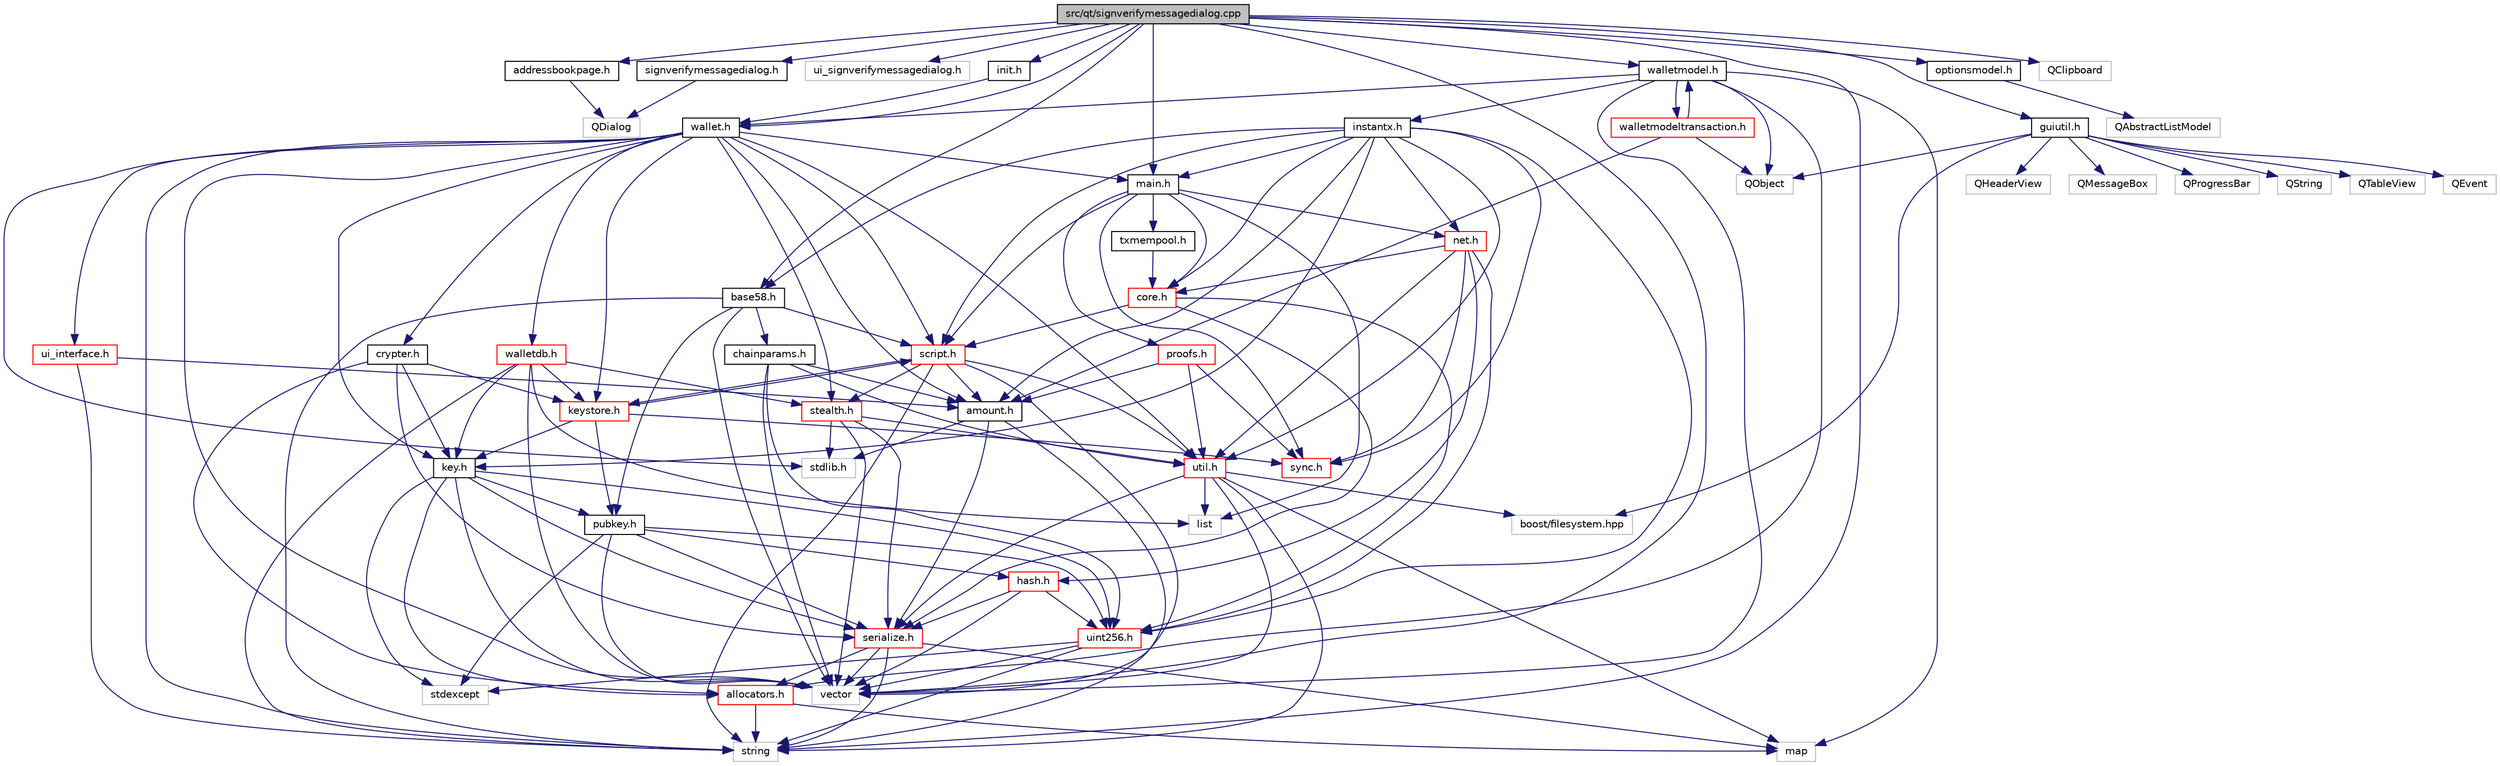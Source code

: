 digraph "src/qt/signverifymessagedialog.cpp"
{
  edge [fontname="Helvetica",fontsize="10",labelfontname="Helvetica",labelfontsize="10"];
  node [fontname="Helvetica",fontsize="10",shape=record];
  Node0 [label="src/qt/signverifymessagedialog.cpp",height=0.2,width=0.4,color="black", fillcolor="grey75", style="filled", fontcolor="black"];
  Node0 -> Node1 [color="midnightblue",fontsize="10",style="solid",fontname="Helvetica"];
  Node1 [label="signverifymessagedialog.h",height=0.2,width=0.4,color="black", fillcolor="white", style="filled",URL="$signverifymessagedialog_8h.html"];
  Node1 -> Node2 [color="midnightblue",fontsize="10",style="solid",fontname="Helvetica"];
  Node2 [label="QDialog",height=0.2,width=0.4,color="grey75", fillcolor="white", style="filled"];
  Node0 -> Node3 [color="midnightblue",fontsize="10",style="solid",fontname="Helvetica"];
  Node3 [label="ui_signverifymessagedialog.h",height=0.2,width=0.4,color="grey75", fillcolor="white", style="filled"];
  Node0 -> Node4 [color="midnightblue",fontsize="10",style="solid",fontname="Helvetica"];
  Node4 [label="addressbookpage.h",height=0.2,width=0.4,color="black", fillcolor="white", style="filled",URL="$addressbookpage_8h.html"];
  Node4 -> Node2 [color="midnightblue",fontsize="10",style="solid",fontname="Helvetica"];
  Node0 -> Node5 [color="midnightblue",fontsize="10",style="solid",fontname="Helvetica"];
  Node5 [label="base58.h",height=0.2,width=0.4,color="black", fillcolor="white", style="filled",URL="$base58_8h.html"];
  Node5 -> Node6 [color="midnightblue",fontsize="10",style="solid",fontname="Helvetica"];
  Node6 [label="chainparams.h",height=0.2,width=0.4,color="black", fillcolor="white", style="filled",URL="$chainparams_8h.html"];
  Node6 -> Node7 [color="midnightblue",fontsize="10",style="solid",fontname="Helvetica"];
  Node7 [label="uint256.h",height=0.2,width=0.4,color="red", fillcolor="white", style="filled",URL="$uint256_8h.html"];
  Node7 -> Node10 [color="midnightblue",fontsize="10",style="solid",fontname="Helvetica"];
  Node10 [label="stdexcept",height=0.2,width=0.4,color="grey75", fillcolor="white", style="filled"];
  Node7 -> Node12 [color="midnightblue",fontsize="10",style="solid",fontname="Helvetica"];
  Node12 [label="string",height=0.2,width=0.4,color="grey75", fillcolor="white", style="filled"];
  Node7 -> Node13 [color="midnightblue",fontsize="10",style="solid",fontname="Helvetica"];
  Node13 [label="vector",height=0.2,width=0.4,color="grey75", fillcolor="white", style="filled"];
  Node6 -> Node14 [color="midnightblue",fontsize="10",style="solid",fontname="Helvetica"];
  Node14 [label="util.h",height=0.2,width=0.4,color="red", fillcolor="white", style="filled",URL="$util_8h.html"];
  Node14 -> Node18 [color="midnightblue",fontsize="10",style="solid",fontname="Helvetica"];
  Node18 [label="serialize.h",height=0.2,width=0.4,color="red", fillcolor="white", style="filled",URL="$serialize_8h.html"];
  Node18 -> Node12 [color="midnightblue",fontsize="10",style="solid",fontname="Helvetica"];
  Node18 -> Node13 [color="midnightblue",fontsize="10",style="solid",fontname="Helvetica"];
  Node18 -> Node19 [color="midnightblue",fontsize="10",style="solid",fontname="Helvetica"];
  Node19 [label="map",height=0.2,width=0.4,color="grey75", fillcolor="white", style="filled"];
  Node18 -> Node26 [color="midnightblue",fontsize="10",style="solid",fontname="Helvetica"];
  Node26 [label="allocators.h",height=0.2,width=0.4,color="red", fillcolor="white", style="filled",URL="$allocators_8h.html"];
  Node26 -> Node19 [color="midnightblue",fontsize="10",style="solid",fontname="Helvetica"];
  Node26 -> Node12 [color="midnightblue",fontsize="10",style="solid",fontname="Helvetica"];
  Node14 -> Node19 [color="midnightblue",fontsize="10",style="solid",fontname="Helvetica"];
  Node14 -> Node37 [color="midnightblue",fontsize="10",style="solid",fontname="Helvetica"];
  Node37 [label="list",height=0.2,width=0.4,color="grey75", fillcolor="white", style="filled"];
  Node14 -> Node13 [color="midnightblue",fontsize="10",style="solid",fontname="Helvetica"];
  Node14 -> Node12 [color="midnightblue",fontsize="10",style="solid",fontname="Helvetica"];
  Node14 -> Node40 [color="midnightblue",fontsize="10",style="solid",fontname="Helvetica"];
  Node40 [label="boost/filesystem.hpp",height=0.2,width=0.4,color="grey75", fillcolor="white", style="filled"];
  Node6 -> Node50 [color="midnightblue",fontsize="10",style="solid",fontname="Helvetica"];
  Node50 [label="amount.h",height=0.2,width=0.4,color="black", fillcolor="white", style="filled",URL="$amount_8h.html"];
  Node50 -> Node18 [color="midnightblue",fontsize="10",style="solid",fontname="Helvetica"];
  Node50 -> Node28 [color="midnightblue",fontsize="10",style="solid",fontname="Helvetica"];
  Node28 [label="stdlib.h",height=0.2,width=0.4,color="grey75", fillcolor="white", style="filled"];
  Node50 -> Node12 [color="midnightblue",fontsize="10",style="solid",fontname="Helvetica"];
  Node6 -> Node13 [color="midnightblue",fontsize="10",style="solid",fontname="Helvetica"];
  Node5 -> Node51 [color="midnightblue",fontsize="10",style="solid",fontname="Helvetica"];
  Node51 [label="pubkey.h",height=0.2,width=0.4,color="black", fillcolor="white", style="filled",URL="$pubkey_8h.html"];
  Node51 -> Node52 [color="midnightblue",fontsize="10",style="solid",fontname="Helvetica"];
  Node52 [label="hash.h",height=0.2,width=0.4,color="red", fillcolor="white", style="filled",URL="$hash_8h.html"];
  Node52 -> Node7 [color="midnightblue",fontsize="10",style="solid",fontname="Helvetica"];
  Node52 -> Node18 [color="midnightblue",fontsize="10",style="solid",fontname="Helvetica"];
  Node52 -> Node13 [color="midnightblue",fontsize="10",style="solid",fontname="Helvetica"];
  Node51 -> Node18 [color="midnightblue",fontsize="10",style="solid",fontname="Helvetica"];
  Node51 -> Node7 [color="midnightblue",fontsize="10",style="solid",fontname="Helvetica"];
  Node51 -> Node10 [color="midnightblue",fontsize="10",style="solid",fontname="Helvetica"];
  Node51 -> Node13 [color="midnightblue",fontsize="10",style="solid",fontname="Helvetica"];
  Node5 -> Node57 [color="midnightblue",fontsize="10",style="solid",fontname="Helvetica"];
  Node57 [label="script.h",height=0.2,width=0.4,color="red", fillcolor="white", style="filled",URL="$script_8h.html"];
  Node57 -> Node12 [color="midnightblue",fontsize="10",style="solid",fontname="Helvetica"];
  Node57 -> Node13 [color="midnightblue",fontsize="10",style="solid",fontname="Helvetica"];
  Node57 -> Node60 [color="midnightblue",fontsize="10",style="solid",fontname="Helvetica"];
  Node60 [label="keystore.h",height=0.2,width=0.4,color="red", fillcolor="white", style="filled",URL="$keystore_8h.html"];
  Node60 -> Node61 [color="midnightblue",fontsize="10",style="solid",fontname="Helvetica"];
  Node61 [label="key.h",height=0.2,width=0.4,color="black", fillcolor="white", style="filled",URL="$key_8h.html"];
  Node61 -> Node26 [color="midnightblue",fontsize="10",style="solid",fontname="Helvetica"];
  Node61 -> Node51 [color="midnightblue",fontsize="10",style="solid",fontname="Helvetica"];
  Node61 -> Node18 [color="midnightblue",fontsize="10",style="solid",fontname="Helvetica"];
  Node61 -> Node7 [color="midnightblue",fontsize="10",style="solid",fontname="Helvetica"];
  Node61 -> Node10 [color="midnightblue",fontsize="10",style="solid",fontname="Helvetica"];
  Node61 -> Node13 [color="midnightblue",fontsize="10",style="solid",fontname="Helvetica"];
  Node60 -> Node51 [color="midnightblue",fontsize="10",style="solid",fontname="Helvetica"];
  Node60 -> Node62 [color="midnightblue",fontsize="10",style="solid",fontname="Helvetica"];
  Node62 [label="sync.h",height=0.2,width=0.4,color="red", fillcolor="white", style="filled",URL="$sync_8h.html"];
  Node60 -> Node57 [color="midnightblue",fontsize="10",style="solid",fontname="Helvetica"];
  Node57 -> Node14 [color="midnightblue",fontsize="10",style="solid",fontname="Helvetica"];
  Node57 -> Node50 [color="midnightblue",fontsize="10",style="solid",fontname="Helvetica"];
  Node57 -> Node68 [color="midnightblue",fontsize="10",style="solid",fontname="Helvetica"];
  Node68 [label="stealth.h",height=0.2,width=0.4,color="red", fillcolor="white", style="filled",URL="$stealth_8h.html"];
  Node68 -> Node28 [color="midnightblue",fontsize="10",style="solid",fontname="Helvetica"];
  Node68 -> Node13 [color="midnightblue",fontsize="10",style="solid",fontname="Helvetica"];
  Node68 -> Node14 [color="midnightblue",fontsize="10",style="solid",fontname="Helvetica"];
  Node68 -> Node18 [color="midnightblue",fontsize="10",style="solid",fontname="Helvetica"];
  Node5 -> Node12 [color="midnightblue",fontsize="10",style="solid",fontname="Helvetica"];
  Node5 -> Node13 [color="midnightblue",fontsize="10",style="solid",fontname="Helvetica"];
  Node0 -> Node71 [color="midnightblue",fontsize="10",style="solid",fontname="Helvetica"];
  Node71 [label="guiutil.h",height=0.2,width=0.4,color="black", fillcolor="white", style="filled",URL="$guiutil_8h.html"];
  Node71 -> Node72 [color="midnightblue",fontsize="10",style="solid",fontname="Helvetica"];
  Node72 [label="QEvent",height=0.2,width=0.4,color="grey75", fillcolor="white", style="filled"];
  Node71 -> Node73 [color="midnightblue",fontsize="10",style="solid",fontname="Helvetica"];
  Node73 [label="QHeaderView",height=0.2,width=0.4,color="grey75", fillcolor="white", style="filled"];
  Node71 -> Node74 [color="midnightblue",fontsize="10",style="solid",fontname="Helvetica"];
  Node74 [label="QMessageBox",height=0.2,width=0.4,color="grey75", fillcolor="white", style="filled"];
  Node71 -> Node75 [color="midnightblue",fontsize="10",style="solid",fontname="Helvetica"];
  Node75 [label="QObject",height=0.2,width=0.4,color="grey75", fillcolor="white", style="filled"];
  Node71 -> Node76 [color="midnightblue",fontsize="10",style="solid",fontname="Helvetica"];
  Node76 [label="QProgressBar",height=0.2,width=0.4,color="grey75", fillcolor="white", style="filled"];
  Node71 -> Node77 [color="midnightblue",fontsize="10",style="solid",fontname="Helvetica"];
  Node77 [label="QString",height=0.2,width=0.4,color="grey75", fillcolor="white", style="filled"];
  Node71 -> Node78 [color="midnightblue",fontsize="10",style="solid",fontname="Helvetica"];
  Node78 [label="QTableView",height=0.2,width=0.4,color="grey75", fillcolor="white", style="filled"];
  Node71 -> Node40 [color="midnightblue",fontsize="10",style="solid",fontname="Helvetica"];
  Node0 -> Node79 [color="midnightblue",fontsize="10",style="solid",fontname="Helvetica"];
  Node79 [label="init.h",height=0.2,width=0.4,color="black", fillcolor="white", style="filled",URL="$init_8h.html"];
  Node79 -> Node80 [color="midnightblue",fontsize="10",style="solid",fontname="Helvetica"];
  Node80 [label="wallet.h",height=0.2,width=0.4,color="black", fillcolor="white", style="filled",URL="$wallet_8h.html"];
  Node80 -> Node81 [color="midnightblue",fontsize="10",style="solid",fontname="Helvetica"];
  Node81 [label="walletdb.h",height=0.2,width=0.4,color="red", fillcolor="white", style="filled",URL="$walletdb_8h.html"];
  Node81 -> Node61 [color="midnightblue",fontsize="10",style="solid",fontname="Helvetica"];
  Node81 -> Node60 [color="midnightblue",fontsize="10",style="solid",fontname="Helvetica"];
  Node81 -> Node68 [color="midnightblue",fontsize="10",style="solid",fontname="Helvetica"];
  Node81 -> Node37 [color="midnightblue",fontsize="10",style="solid",fontname="Helvetica"];
  Node81 -> Node12 [color="midnightblue",fontsize="10",style="solid",fontname="Helvetica"];
  Node81 -> Node13 [color="midnightblue",fontsize="10",style="solid",fontname="Helvetica"];
  Node80 -> Node12 [color="midnightblue",fontsize="10",style="solid",fontname="Helvetica"];
  Node80 -> Node13 [color="midnightblue",fontsize="10",style="solid",fontname="Helvetica"];
  Node80 -> Node28 [color="midnightblue",fontsize="10",style="solid",fontname="Helvetica"];
  Node80 -> Node84 [color="midnightblue",fontsize="10",style="solid",fontname="Helvetica"];
  Node84 [label="crypter.h",height=0.2,width=0.4,color="black", fillcolor="white", style="filled",URL="$crypter_8h.html"];
  Node84 -> Node26 [color="midnightblue",fontsize="10",style="solid",fontname="Helvetica"];
  Node84 -> Node61 [color="midnightblue",fontsize="10",style="solid",fontname="Helvetica"];
  Node84 -> Node18 [color="midnightblue",fontsize="10",style="solid",fontname="Helvetica"];
  Node84 -> Node60 [color="midnightblue",fontsize="10",style="solid",fontname="Helvetica"];
  Node80 -> Node85 [color="midnightblue",fontsize="10",style="solid",fontname="Helvetica"];
  Node85 [label="main.h",height=0.2,width=0.4,color="black", fillcolor="white", style="filled",URL="$main_8h.html"];
  Node85 -> Node86 [color="midnightblue",fontsize="10",style="solid",fontname="Helvetica"];
  Node86 [label="proofs.h",height=0.2,width=0.4,color="red", fillcolor="white", style="filled",URL="$proofs_8h.html"];
  Node86 -> Node50 [color="midnightblue",fontsize="10",style="solid",fontname="Helvetica"];
  Node86 -> Node62 [color="midnightblue",fontsize="10",style="solid",fontname="Helvetica"];
  Node86 -> Node14 [color="midnightblue",fontsize="10",style="solid",fontname="Helvetica"];
  Node85 -> Node87 [color="midnightblue",fontsize="10",style="solid",fontname="Helvetica"];
  Node87 [label="core.h",height=0.2,width=0.4,color="red", fillcolor="white", style="filled",URL="$core_8h.html"];
  Node87 -> Node7 [color="midnightblue",fontsize="10",style="solid",fontname="Helvetica"];
  Node87 -> Node18 [color="midnightblue",fontsize="10",style="solid",fontname="Helvetica"];
  Node87 -> Node57 [color="midnightblue",fontsize="10",style="solid",fontname="Helvetica"];
  Node85 -> Node62 [color="midnightblue",fontsize="10",style="solid",fontname="Helvetica"];
  Node85 -> Node88 [color="midnightblue",fontsize="10",style="solid",fontname="Helvetica"];
  Node88 [label="txmempool.h",height=0.2,width=0.4,color="black", fillcolor="white", style="filled",URL="$txmempool_8h.html"];
  Node88 -> Node87 [color="midnightblue",fontsize="10",style="solid",fontname="Helvetica"];
  Node85 -> Node89 [color="midnightblue",fontsize="10",style="solid",fontname="Helvetica"];
  Node89 [label="net.h",height=0.2,width=0.4,color="red", fillcolor="white", style="filled",URL="$net_8h.html"];
  Node89 -> Node87 [color="midnightblue",fontsize="10",style="solid",fontname="Helvetica"];
  Node89 -> Node52 [color="midnightblue",fontsize="10",style="solid",fontname="Helvetica"];
  Node89 -> Node62 [color="midnightblue",fontsize="10",style="solid",fontname="Helvetica"];
  Node89 -> Node7 [color="midnightblue",fontsize="10",style="solid",fontname="Helvetica"];
  Node89 -> Node14 [color="midnightblue",fontsize="10",style="solid",fontname="Helvetica"];
  Node85 -> Node57 [color="midnightblue",fontsize="10",style="solid",fontname="Helvetica"];
  Node85 -> Node37 [color="midnightblue",fontsize="10",style="solid",fontname="Helvetica"];
  Node80 -> Node61 [color="midnightblue",fontsize="10",style="solid",fontname="Helvetica"];
  Node80 -> Node60 [color="midnightblue",fontsize="10",style="solid",fontname="Helvetica"];
  Node80 -> Node57 [color="midnightblue",fontsize="10",style="solid",fontname="Helvetica"];
  Node80 -> Node109 [color="midnightblue",fontsize="10",style="solid",fontname="Helvetica"];
  Node109 [label="ui_interface.h",height=0.2,width=0.4,color="red", fillcolor="white", style="filled",URL="$ui__interface_8h.html"];
  Node109 -> Node50 [color="midnightblue",fontsize="10",style="solid",fontname="Helvetica"];
  Node109 -> Node12 [color="midnightblue",fontsize="10",style="solid",fontname="Helvetica"];
  Node80 -> Node14 [color="midnightblue",fontsize="10",style="solid",fontname="Helvetica"];
  Node80 -> Node50 [color="midnightblue",fontsize="10",style="solid",fontname="Helvetica"];
  Node80 -> Node68 [color="midnightblue",fontsize="10",style="solid",fontname="Helvetica"];
  Node0 -> Node85 [color="midnightblue",fontsize="10",style="solid",fontname="Helvetica"];
  Node0 -> Node111 [color="midnightblue",fontsize="10",style="solid",fontname="Helvetica"];
  Node111 [label="optionsmodel.h",height=0.2,width=0.4,color="black", fillcolor="white", style="filled",URL="$optionsmodel_8h.html"];
  Node111 -> Node112 [color="midnightblue",fontsize="10",style="solid",fontname="Helvetica"];
  Node112 [label="QAbstractListModel",height=0.2,width=0.4,color="grey75", fillcolor="white", style="filled"];
  Node0 -> Node113 [color="midnightblue",fontsize="10",style="solid",fontname="Helvetica"];
  Node113 [label="walletmodel.h",height=0.2,width=0.4,color="black", fillcolor="white", style="filled",URL="$walletmodel_8h.html"];
  Node113 -> Node114 [color="midnightblue",fontsize="10",style="solid",fontname="Helvetica"];
  Node114 [label="walletmodeltransaction.h",height=0.2,width=0.4,color="red", fillcolor="white", style="filled",URL="$walletmodeltransaction_8h.html"];
  Node114 -> Node113 [color="midnightblue",fontsize="10",style="solid",fontname="Helvetica"];
  Node114 -> Node50 [color="midnightblue",fontsize="10",style="solid",fontname="Helvetica"];
  Node114 -> Node75 [color="midnightblue",fontsize="10",style="solid",fontname="Helvetica"];
  Node113 -> Node26 [color="midnightblue",fontsize="10",style="solid",fontname="Helvetica"];
  Node113 -> Node116 [color="midnightblue",fontsize="10",style="solid",fontname="Helvetica"];
  Node116 [label="instantx.h",height=0.2,width=0.4,color="black", fillcolor="white", style="filled",URL="$instantx_8h.html"];
  Node116 -> Node7 [color="midnightblue",fontsize="10",style="solid",fontname="Helvetica"];
  Node116 -> Node62 [color="midnightblue",fontsize="10",style="solid",fontname="Helvetica"];
  Node116 -> Node89 [color="midnightblue",fontsize="10",style="solid",fontname="Helvetica"];
  Node116 -> Node61 [color="midnightblue",fontsize="10",style="solid",fontname="Helvetica"];
  Node116 -> Node87 [color="midnightblue",fontsize="10",style="solid",fontname="Helvetica"];
  Node116 -> Node14 [color="midnightblue",fontsize="10",style="solid",fontname="Helvetica"];
  Node116 -> Node50 [color="midnightblue",fontsize="10",style="solid",fontname="Helvetica"];
  Node116 -> Node57 [color="midnightblue",fontsize="10",style="solid",fontname="Helvetica"];
  Node116 -> Node5 [color="midnightblue",fontsize="10",style="solid",fontname="Helvetica"];
  Node116 -> Node85 [color="midnightblue",fontsize="10",style="solid",fontname="Helvetica"];
  Node113 -> Node80 [color="midnightblue",fontsize="10",style="solid",fontname="Helvetica"];
  Node113 -> Node19 [color="midnightblue",fontsize="10",style="solid",fontname="Helvetica"];
  Node113 -> Node13 [color="midnightblue",fontsize="10",style="solid",fontname="Helvetica"];
  Node113 -> Node75 [color="midnightblue",fontsize="10",style="solid",fontname="Helvetica"];
  Node0 -> Node80 [color="midnightblue",fontsize="10",style="solid",fontname="Helvetica"];
  Node0 -> Node117 [color="midnightblue",fontsize="10",style="solid",fontname="Helvetica"];
  Node117 [label="QClipboard",height=0.2,width=0.4,color="grey75", fillcolor="white", style="filled"];
  Node0 -> Node12 [color="midnightblue",fontsize="10",style="solid",fontname="Helvetica"];
  Node0 -> Node13 [color="midnightblue",fontsize="10",style="solid",fontname="Helvetica"];
}
